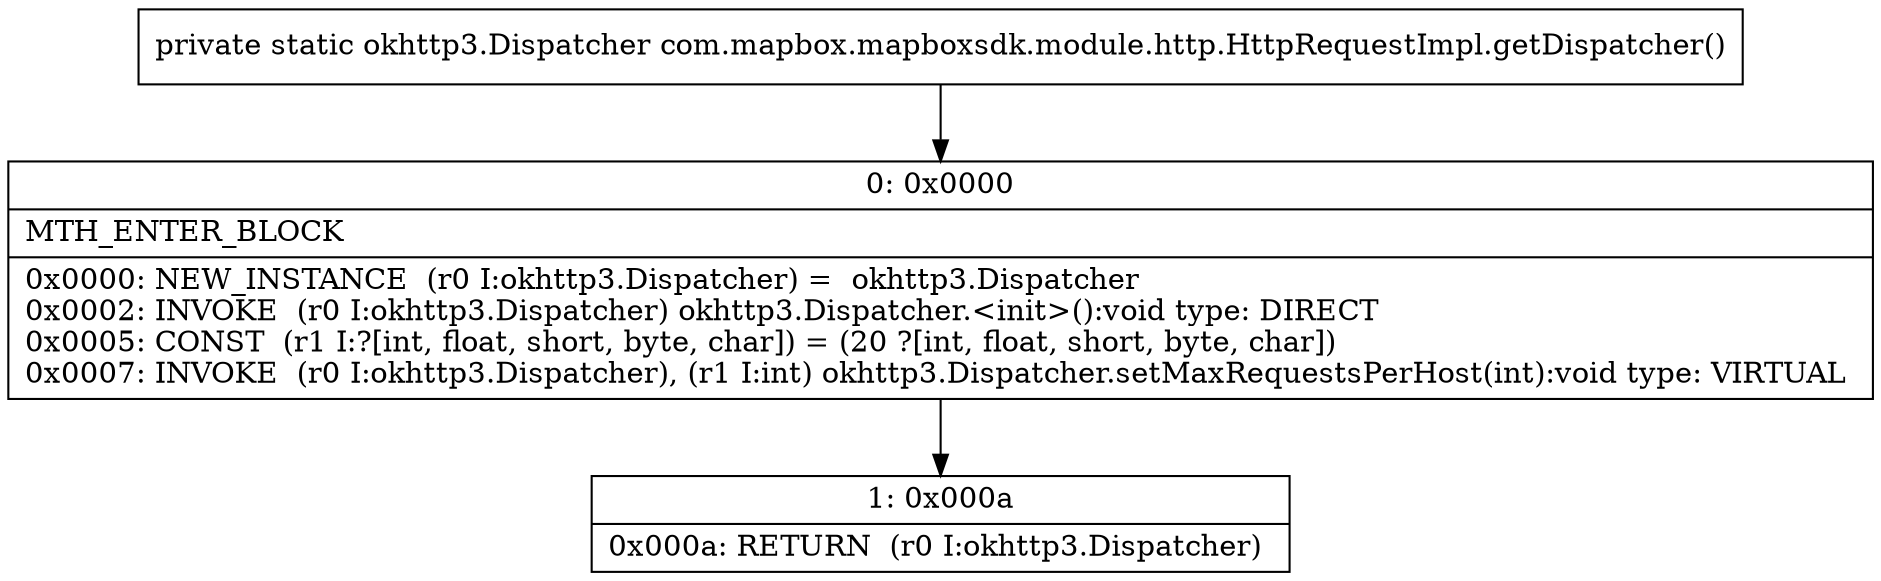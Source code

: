 digraph "CFG forcom.mapbox.mapboxsdk.module.http.HttpRequestImpl.getDispatcher()Lokhttp3\/Dispatcher;" {
Node_0 [shape=record,label="{0\:\ 0x0000|MTH_ENTER_BLOCK\l|0x0000: NEW_INSTANCE  (r0 I:okhttp3.Dispatcher) =  okhttp3.Dispatcher \l0x0002: INVOKE  (r0 I:okhttp3.Dispatcher) okhttp3.Dispatcher.\<init\>():void type: DIRECT \l0x0005: CONST  (r1 I:?[int, float, short, byte, char]) = (20 ?[int, float, short, byte, char]) \l0x0007: INVOKE  (r0 I:okhttp3.Dispatcher), (r1 I:int) okhttp3.Dispatcher.setMaxRequestsPerHost(int):void type: VIRTUAL \l}"];
Node_1 [shape=record,label="{1\:\ 0x000a|0x000a: RETURN  (r0 I:okhttp3.Dispatcher) \l}"];
MethodNode[shape=record,label="{private static okhttp3.Dispatcher com.mapbox.mapboxsdk.module.http.HttpRequestImpl.getDispatcher() }"];
MethodNode -> Node_0;
Node_0 -> Node_1;
}

